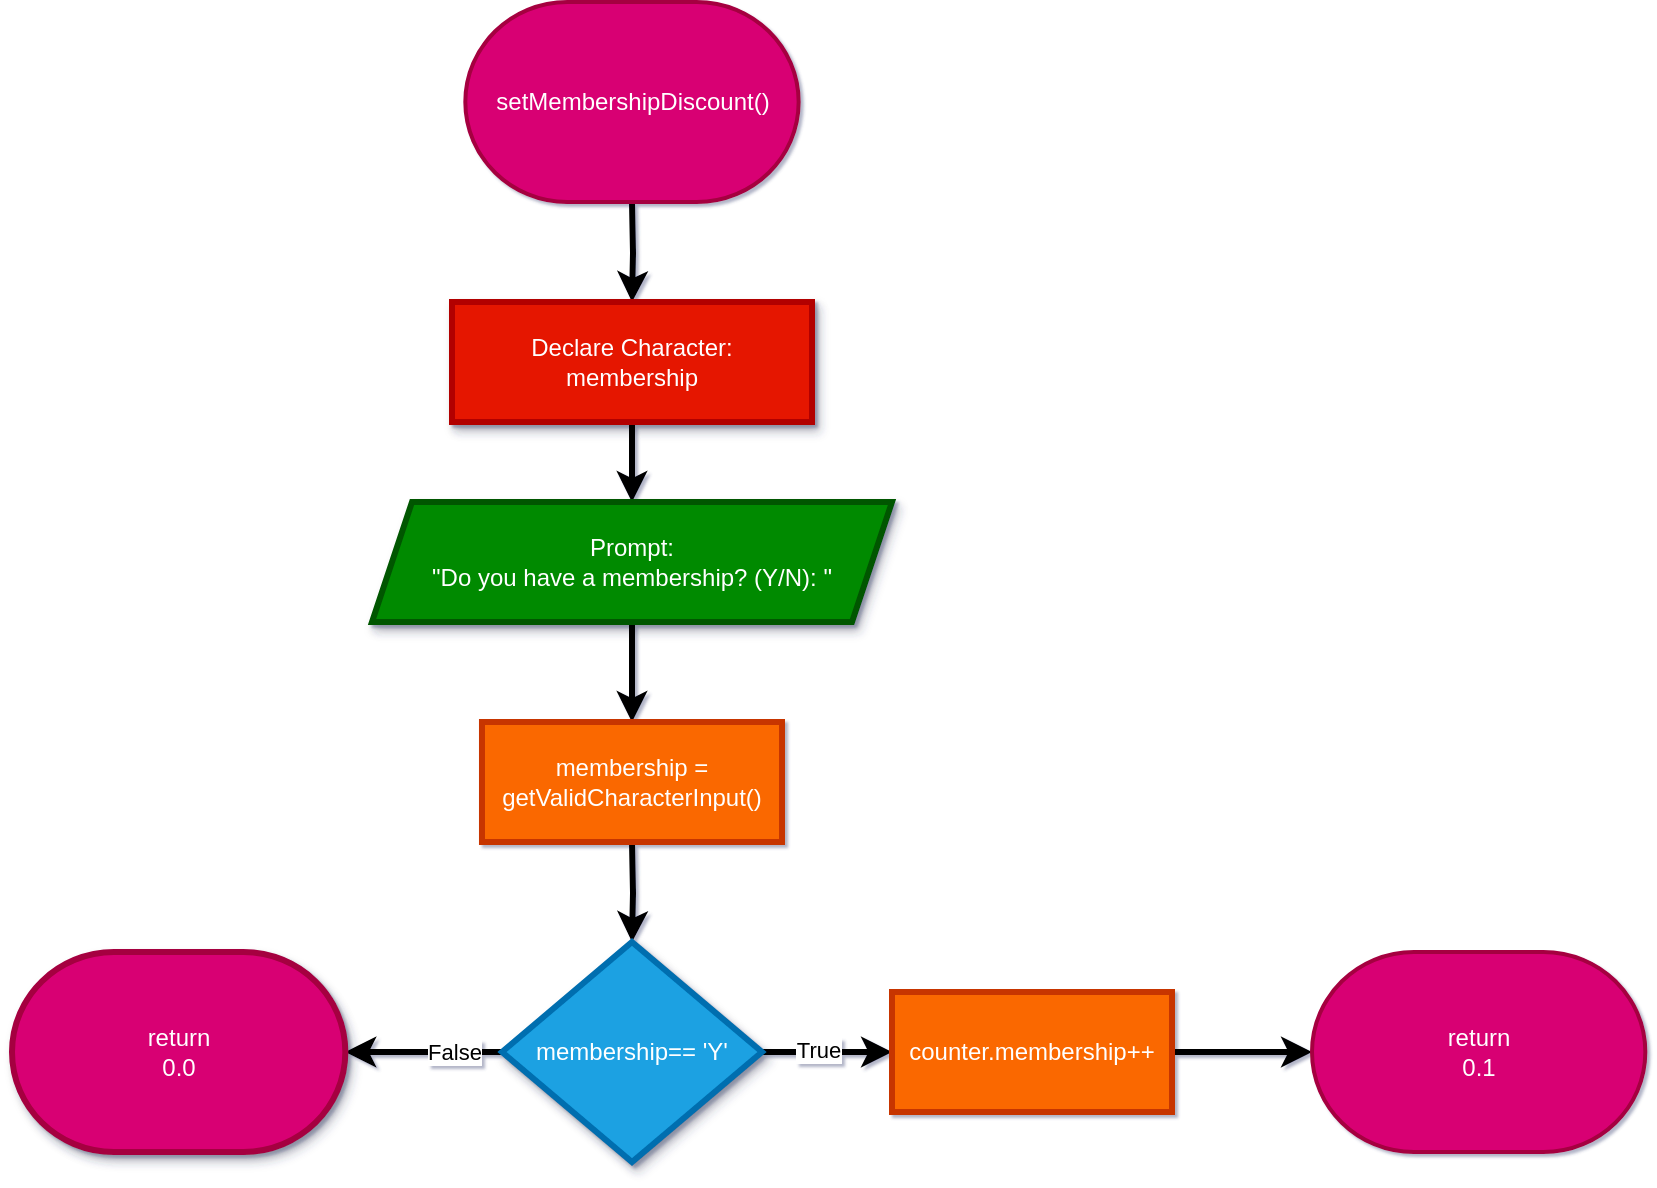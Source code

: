 <mxfile>
    <diagram name="Page-1" id="wWm3oFifaIzlCJxBvwEI">
        <mxGraphModel dx="1560" dy="762" grid="1" gridSize="10" guides="1" tooltips="1" connect="1" arrows="1" fold="1" page="0" pageScale="1" pageWidth="827" pageHeight="1169" math="0" shadow="1">
            <root>
                <mxCell id="0"/>
                <mxCell id="1" parent="0"/>
                <mxCell id="loMx2dHr52xI0PEySTr8-5" value="" style="edgeStyle=orthogonalEdgeStyle;rounded=0;orthogonalLoop=1;jettySize=auto;html=1;textShadow=0;strokeWidth=3;" parent="1" target="loMx2dHr52xI0PEySTr8-4" edge="1">
                    <mxGeometry relative="1" as="geometry">
                        <mxPoint x="250" y="150" as="sourcePoint"/>
                    </mxGeometry>
                </mxCell>
                <mxCell id="loMx2dHr52xI0PEySTr8-7" value="" style="edgeStyle=orthogonalEdgeStyle;rounded=0;orthogonalLoop=1;jettySize=auto;html=1;textShadow=0;strokeWidth=3;" parent="1" source="loMx2dHr52xI0PEySTr8-4" target="loMx2dHr52xI0PEySTr8-6" edge="1">
                    <mxGeometry relative="1" as="geometry"/>
                </mxCell>
                <mxCell id="loMx2dHr52xI0PEySTr8-4" value="Declare Character:&lt;br&gt;membership" style="whiteSpace=wrap;html=1;strokeWidth=3;fillColor=#e51400;fontColor=#ffffff;strokeColor=#B20000;textShadow=0;shadow=1;" parent="1" vertex="1">
                    <mxGeometry x="160" y="200" width="180" height="60" as="geometry"/>
                </mxCell>
                <mxCell id="loMx2dHr52xI0PEySTr8-11" value="" style="edgeStyle=orthogonalEdgeStyle;rounded=0;orthogonalLoop=1;jettySize=auto;html=1;textShadow=0;strokeWidth=3;" parent="1" source="loMx2dHr52xI0PEySTr8-6" edge="1">
                    <mxGeometry relative="1" as="geometry">
                        <mxPoint x="250" y="410" as="targetPoint"/>
                    </mxGeometry>
                </mxCell>
                <mxCell id="loMx2dHr52xI0PEySTr8-6" value="&lt;font style=&quot;color: rgb(255, 255, 255);&quot;&gt;Prompt:&lt;/font&gt;&lt;div&gt;&lt;font style=&quot;color: rgb(255, 255, 255);&quot;&gt;&quot;Do you have a membership? (Y/N): &quot;&lt;/font&gt;&lt;/div&gt;" style="shape=parallelogram;perimeter=parallelogramPerimeter;whiteSpace=wrap;html=1;fixedSize=1;fillColor=#008a00;strokeColor=#005700;fontColor=#ffffff;strokeWidth=3;textShadow=0;shadow=1;" parent="1" vertex="1">
                    <mxGeometry x="120" y="300" width="260" height="60" as="geometry"/>
                </mxCell>
                <mxCell id="loMx2dHr52xI0PEySTr8-13" value="" style="edgeStyle=orthogonalEdgeStyle;rounded=0;orthogonalLoop=1;jettySize=auto;html=1;textShadow=0;strokeWidth=3;" parent="1" target="loMx2dHr52xI0PEySTr8-12" edge="1">
                    <mxGeometry relative="1" as="geometry">
                        <mxPoint x="250" y="470" as="sourcePoint"/>
                    </mxGeometry>
                </mxCell>
                <mxCell id="loMx2dHr52xI0PEySTr8-15" value="" style="edgeStyle=orthogonalEdgeStyle;rounded=0;orthogonalLoop=1;jettySize=auto;html=1;textShadow=0;strokeWidth=3;" parent="1" source="loMx2dHr52xI0PEySTr8-12" edge="1">
                    <mxGeometry relative="1" as="geometry">
                        <mxPoint x="380" y="575" as="targetPoint"/>
                    </mxGeometry>
                </mxCell>
                <mxCell id="loMx2dHr52xI0PEySTr8-16" value="True" style="edgeLabel;html=1;align=center;verticalAlign=middle;resizable=0;points=[];textShadow=0;" parent="loMx2dHr52xI0PEySTr8-15" vertex="1" connectable="0">
                    <mxGeometry x="-0.139" y="-1" relative="1" as="geometry">
                        <mxPoint y="-2" as="offset"/>
                    </mxGeometry>
                </mxCell>
                <mxCell id="loMx2dHr52xI0PEySTr8-18" value="" style="edgeStyle=orthogonalEdgeStyle;rounded=0;orthogonalLoop=1;jettySize=auto;html=1;textShadow=0;entryX=1;entryY=0.5;entryDx=0;entryDy=0;entryPerimeter=0;strokeWidth=3;" parent="1" source="loMx2dHr52xI0PEySTr8-12" target="4" edge="1">
                    <mxGeometry relative="1" as="geometry">
                        <mxPoint x="114" y="575" as="targetPoint"/>
                    </mxGeometry>
                </mxCell>
                <mxCell id="loMx2dHr52xI0PEySTr8-19" value="False" style="edgeLabel;html=1;align=center;verticalAlign=middle;resizable=0;points=[];textShadow=0;" parent="loMx2dHr52xI0PEySTr8-18" vertex="1" connectable="0">
                    <mxGeometry x="0.107" relative="1" as="geometry">
                        <mxPoint x="19" as="offset"/>
                    </mxGeometry>
                </mxCell>
                <mxCell id="loMx2dHr52xI0PEySTr8-12" value="membership== &#39;Y&#39;" style="rhombus;whiteSpace=wrap;html=1;fillColor=#1ba1e2;strokeColor=#006EAF;strokeWidth=3;fontColor=#ffffff;textShadow=0;shadow=1;" parent="1" vertex="1">
                    <mxGeometry x="185" y="520" width="130" height="110" as="geometry"/>
                </mxCell>
                <mxCell id="4" value="&lt;span style=&quot;color: rgb(255, 255, 255);&quot;&gt;return&lt;br&gt;0.0&lt;/span&gt;" style="strokeWidth=3;html=1;shape=mxgraph.flowchart.terminator;whiteSpace=wrap;fillColor=#d80073;fontColor=#ffffff;strokeColor=#A50040;shadow=1;" parent="1" vertex="1">
                    <mxGeometry x="-60" y="525" width="166.67" height="100" as="geometry"/>
                </mxCell>
                <mxCell id="5" value="&lt;font style=&quot;color: rgb(255, 255, 255);&quot;&gt;membership =&lt;br&gt;getValidCharacterInput()&lt;/font&gt;" style="whiteSpace=wrap;html=1;fillColor=#fa6800;fontColor=#000000;strokeColor=#C73500;strokeWidth=3;" vertex="1" parent="1">
                    <mxGeometry x="174.99" y="410" width="150.01" height="60" as="geometry"/>
                </mxCell>
                <mxCell id="9" value="" style="edgeStyle=none;html=1;strokeWidth=3;" edge="1" parent="1" source="6" target="8">
                    <mxGeometry relative="1" as="geometry"/>
                </mxCell>
                <mxCell id="6" value="&lt;font style=&quot;color: rgb(255, 255, 255);&quot;&gt;counter.membership++&lt;/font&gt;" style="whiteSpace=wrap;html=1;fillColor=#fa6800;fontColor=#000000;strokeColor=#C73500;strokeWidth=3;" vertex="1" parent="1">
                    <mxGeometry x="380" y="545" width="140" height="60" as="geometry"/>
                </mxCell>
                <mxCell id="7" value="setMembershipDiscount()" style="strokeWidth=2;html=1;shape=mxgraph.flowchart.terminator;whiteSpace=wrap;fillColor=#d80073;fontColor=#ffffff;strokeColor=#A50040;" vertex="1" parent="1">
                    <mxGeometry x="166.66" y="50" width="166.67" height="100" as="geometry"/>
                </mxCell>
                <mxCell id="8" value="return&lt;br&gt;0.1" style="strokeWidth=2;html=1;shape=mxgraph.flowchart.terminator;whiteSpace=wrap;fillColor=#d80073;fontColor=#ffffff;strokeColor=#A50040;" vertex="1" parent="1">
                    <mxGeometry x="590" y="525" width="166.67" height="100" as="geometry"/>
                </mxCell>
            </root>
        </mxGraphModel>
    </diagram>
</mxfile>
